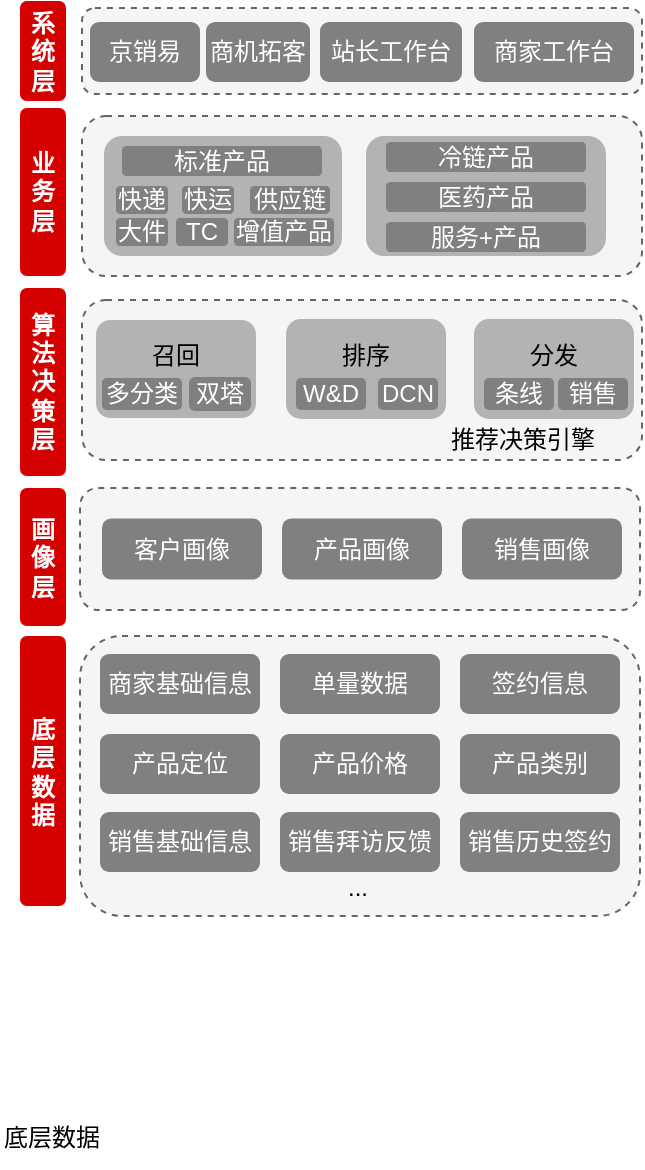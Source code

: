 <mxfile version="20.7.4" type="github">
  <diagram id="DPb6qml3PPKVToHAS9O5" name="第 1 页">
    <mxGraphModel dx="1037" dy="578" grid="1" gridSize="10" guides="1" tooltips="1" connect="1" arrows="1" fold="1" page="1" pageScale="1" pageWidth="827" pageHeight="1169" math="0" shadow="0">
      <root>
        <mxCell id="0" />
        <mxCell id="1" parent="0" />
        <mxCell id="wA1a_2lpNDio3Y59-0J--76" value="&lt;span style=&quot;font-style: normal;&quot;&gt;底层数据&lt;/span&gt;" style="text;html=1;align=left;verticalAlign=middle;resizable=0;points=[];autosize=1;strokeColor=none;fillColor=none;fontStyle=2" vertex="1" parent="1">
          <mxGeometry x="70" y="650" width="70" height="30" as="geometry" />
        </mxCell>
        <mxCell id="wA1a_2lpNDio3Y59-0J--19" value="" style="rounded=1;whiteSpace=wrap;html=1;dashed=1;container=0;fillColor=#f5f5f5;fontColor=#333333;strokeColor=#666666;" vertex="1" parent="1">
          <mxGeometry x="110" y="414" width="280" height="140" as="geometry" />
        </mxCell>
        <mxCell id="wA1a_2lpNDio3Y59-0J--1" value="商家基础信息" style="rounded=1;whiteSpace=wrap;html=1;container=0;fillColor=#808080;fontColor=#FFFFFF;strokeColor=none;" vertex="1" parent="1">
          <mxGeometry x="120" y="423" width="80" height="30" as="geometry" />
        </mxCell>
        <mxCell id="wA1a_2lpNDio3Y59-0J--3" value="单量数据" style="rounded=1;whiteSpace=wrap;html=1;container=0;fillColor=#808080;strokeColor=none;fontColor=#FFFFFF;" vertex="1" parent="1">
          <mxGeometry x="210" y="423" width="80" height="30" as="geometry" />
        </mxCell>
        <mxCell id="wA1a_2lpNDio3Y59-0J--4" value="签约信息" style="rounded=1;whiteSpace=wrap;html=1;container=0;strokeColor=none;fillColor=#808080;fontColor=#FFFFFF;" vertex="1" parent="1">
          <mxGeometry x="300" y="423" width="80" height="30" as="geometry" />
        </mxCell>
        <mxCell id="wA1a_2lpNDio3Y59-0J--5" value="产品定位" style="rounded=1;whiteSpace=wrap;html=1;container=0;fillColor=#808080;strokeColor=none;fontColor=#FFFFFF;" vertex="1" parent="1">
          <mxGeometry x="120" y="463" width="80" height="30" as="geometry" />
        </mxCell>
        <mxCell id="wA1a_2lpNDio3Y59-0J--6" value="产品价格" style="rounded=1;whiteSpace=wrap;html=1;container=0;fillColor=#808080;strokeColor=none;fontColor=#FFFFFF;" vertex="1" parent="1">
          <mxGeometry x="210" y="463" width="80" height="30" as="geometry" />
        </mxCell>
        <mxCell id="wA1a_2lpNDio3Y59-0J--7" value="产品类别" style="rounded=1;whiteSpace=wrap;html=1;container=0;strokeColor=none;fillColor=#808080;fontColor=#FFFFFF;" vertex="1" parent="1">
          <mxGeometry x="300" y="463" width="80" height="30" as="geometry" />
        </mxCell>
        <mxCell id="wA1a_2lpNDio3Y59-0J--14" value="销售基础信息" style="rounded=1;whiteSpace=wrap;html=1;container=0;fillColor=#808080;strokeColor=none;fontColor=#FFFFFF;" vertex="1" parent="1">
          <mxGeometry x="120" y="502" width="80" height="30" as="geometry" />
        </mxCell>
        <mxCell id="wA1a_2lpNDio3Y59-0J--15" value="销售拜访反馈" style="rounded=1;whiteSpace=wrap;html=1;container=0;fillColor=#808080;strokeColor=none;fontColor=#FFFFFF;" vertex="1" parent="1">
          <mxGeometry x="210" y="502" width="80" height="30" as="geometry" />
        </mxCell>
        <mxCell id="wA1a_2lpNDio3Y59-0J--16" value="销售历史签约" style="rounded=1;whiteSpace=wrap;html=1;container=0;fillColor=#808080;strokeColor=none;fontColor=#FFFFFF;" vertex="1" parent="1">
          <mxGeometry x="300" y="502" width="80" height="30" as="geometry" />
        </mxCell>
        <mxCell id="wA1a_2lpNDio3Y59-0J--60" value="..." style="text;html=1;strokeColor=none;fillColor=none;align=center;verticalAlign=middle;whiteSpace=wrap;rounded=0;container=0;" vertex="1" parent="1">
          <mxGeometry x="219" y="525" width="60" height="30" as="geometry" />
        </mxCell>
        <mxCell id="wA1a_2lpNDio3Y59-0J--18" value="" style="rounded=1;whiteSpace=wrap;html=1;dashed=1;fillColor=#f5f5f5;fontColor=#333333;strokeColor=#666666;" vertex="1" parent="1">
          <mxGeometry x="110" y="340" width="280" height="61" as="geometry" />
        </mxCell>
        <mxCell id="wA1a_2lpNDio3Y59-0J--20" value="客户画像" style="rounded=1;whiteSpace=wrap;html=1;fillColor=#808080;strokeColor=none;fontColor=#FFFFFF;" vertex="1" parent="1">
          <mxGeometry x="121" y="355.25" width="80" height="30.5" as="geometry" />
        </mxCell>
        <mxCell id="wA1a_2lpNDio3Y59-0J--21" value="销售画像" style="rounded=1;whiteSpace=wrap;html=1;fillColor=#808080;strokeColor=none;fontColor=#FFFFFF;" vertex="1" parent="1">
          <mxGeometry x="301" y="355.25" width="80" height="30.5" as="geometry" />
        </mxCell>
        <mxCell id="wA1a_2lpNDio3Y59-0J--22" value="产品画像" style="rounded=1;whiteSpace=wrap;html=1;fillColor=#808080;strokeColor=none;fontColor=#FFFFFF;" vertex="1" parent="1">
          <mxGeometry x="211" y="355.25" width="80" height="30.5" as="geometry" />
        </mxCell>
        <mxCell id="wA1a_2lpNDio3Y59-0J--78" value="&lt;b&gt;&lt;font color=&quot;#ffffff&quot;&gt;系统层&lt;/font&gt;&lt;/b&gt;" style="rounded=1;whiteSpace=wrap;html=1;shadow=0;strokeColor=none;fillColor=#D50101;" vertex="1" parent="1">
          <mxGeometry x="80" y="96.5" width="23" height="50" as="geometry" />
        </mxCell>
        <mxCell id="wA1a_2lpNDio3Y59-0J--79" value="&lt;b&gt;&lt;font color=&quot;#ffffff&quot;&gt;底层数据&lt;/font&gt;&lt;/b&gt;" style="rounded=1;whiteSpace=wrap;html=1;shadow=0;strokeColor=none;fillColor=#D50101;" vertex="1" parent="1">
          <mxGeometry x="80" y="414" width="23" height="135" as="geometry" />
        </mxCell>
        <mxCell id="wA1a_2lpNDio3Y59-0J--80" value="&lt;font color=&quot;#ffffff&quot;&gt;&lt;b&gt;画像层&lt;/b&gt;&lt;/font&gt;" style="rounded=1;whiteSpace=wrap;html=1;shadow=0;strokeColor=none;fillColor=#D50101;" vertex="1" parent="1">
          <mxGeometry x="80" y="340" width="23" height="69" as="geometry" />
        </mxCell>
        <mxCell id="wA1a_2lpNDio3Y59-0J--81" value="&lt;font color=&quot;#ffffff&quot;&gt;&lt;b&gt;算法决策层&lt;/b&gt;&lt;/font&gt;" style="rounded=1;whiteSpace=wrap;html=1;shadow=0;strokeColor=none;fillColor=#D50101;" vertex="1" parent="1">
          <mxGeometry x="80" y="240" width="23" height="94" as="geometry" />
        </mxCell>
        <mxCell id="wA1a_2lpNDio3Y59-0J--82" value="&lt;font color=&quot;#ffffff&quot;&gt;&lt;b&gt;业务层&lt;/b&gt;&lt;/font&gt;" style="rounded=1;whiteSpace=wrap;html=1;shadow=0;strokeColor=none;fillColor=#D50101;" vertex="1" parent="1">
          <mxGeometry x="80" y="150" width="23" height="84" as="geometry" />
        </mxCell>
        <mxCell id="wA1a_2lpNDio3Y59-0J--23" value="" style="rounded=1;whiteSpace=wrap;html=1;dashed=1;fillColor=#f5f5f5;fontColor=#333333;strokeColor=#666666;" vertex="1" parent="1">
          <mxGeometry x="111" y="246" width="280" height="80" as="geometry" />
        </mxCell>
        <mxCell id="wA1a_2lpNDio3Y59-0J--24" value="召回&lt;br&gt;&lt;br&gt;" style="rounded=1;whiteSpace=wrap;html=1;fillColor=#B3B3B3;strokeColor=none;" vertex="1" parent="1">
          <mxGeometry x="118" y="256" width="80" height="49" as="geometry" />
        </mxCell>
        <mxCell id="wA1a_2lpNDio3Y59-0J--25" value="排序&lt;br&gt;&lt;br&gt;" style="rounded=1;whiteSpace=wrap;html=1;fillColor=#B3B3B3;strokeColor=none;" vertex="1" parent="1">
          <mxGeometry x="213" y="255.5" width="80" height="50" as="geometry" />
        </mxCell>
        <mxCell id="wA1a_2lpNDio3Y59-0J--26" value="推荐决策引擎" style="text;html=1;strokeColor=none;fillColor=none;align=center;verticalAlign=middle;whiteSpace=wrap;rounded=0;" vertex="1" parent="1">
          <mxGeometry x="292" y="301" width="79" height="30" as="geometry" />
        </mxCell>
        <mxCell id="wA1a_2lpNDio3Y59-0J--28" value="分发&lt;br&gt;&lt;br&gt;" style="rounded=1;whiteSpace=wrap;html=1;fillColor=#B3B3B3;strokeColor=none;" vertex="1" parent="1">
          <mxGeometry x="307" y="255.5" width="80" height="50" as="geometry" />
        </mxCell>
        <mxCell id="wA1a_2lpNDio3Y59-0J--34" value="双塔" style="rounded=1;whiteSpace=wrap;html=1;strokeColor=#808080;fillColor=#808080;fontColor=#FFFFFF;" vertex="1" parent="1">
          <mxGeometry x="165" y="285" width="30" height="16" as="geometry" />
        </mxCell>
        <mxCell id="wA1a_2lpNDio3Y59-0J--35" value="多分类" style="rounded=1;whiteSpace=wrap;html=1;fillColor=#808080;strokeColor=none;fontColor=#FFFFFF;" vertex="1" parent="1">
          <mxGeometry x="121" y="285" width="40" height="16" as="geometry" />
        </mxCell>
        <mxCell id="wA1a_2lpNDio3Y59-0J--36" value="W&amp;amp;D" style="rounded=1;whiteSpace=wrap;html=1;fillColor=#808080;strokeColor=none;fontColor=#FFFFFF;" vertex="1" parent="1">
          <mxGeometry x="218" y="285" width="35" height="16" as="geometry" />
        </mxCell>
        <mxCell id="wA1a_2lpNDio3Y59-0J--38" value="DCN" style="rounded=1;whiteSpace=wrap;html=1;fillColor=#808080;strokeColor=none;fontColor=#FFFFFF;" vertex="1" parent="1">
          <mxGeometry x="259" y="285" width="30" height="16" as="geometry" />
        </mxCell>
        <mxCell id="wA1a_2lpNDio3Y59-0J--39" value="条线" style="rounded=1;whiteSpace=wrap;html=1;strokeColor=none;fillColor=#808080;fontColor=#FFFFFF;" vertex="1" parent="1">
          <mxGeometry x="312" y="285" width="35" height="16" as="geometry" />
        </mxCell>
        <mxCell id="wA1a_2lpNDio3Y59-0J--40" value="销售" style="rounded=1;whiteSpace=wrap;html=1;strokeColor=none;fillColor=#808080;fontColor=#FFFFFF;" vertex="1" parent="1">
          <mxGeometry x="349" y="285" width="35" height="16" as="geometry" />
        </mxCell>
        <mxCell id="wA1a_2lpNDio3Y59-0J--29" value="" style="rounded=1;whiteSpace=wrap;html=1;dashed=1;fillColor=#f5f5f5;fontColor=#333333;strokeColor=#666666;" vertex="1" parent="1">
          <mxGeometry x="111" y="154" width="280" height="80" as="geometry" />
        </mxCell>
        <mxCell id="wA1a_2lpNDio3Y59-0J--43" value="&amp;nbsp;&amp;nbsp;" style="rounded=1;whiteSpace=wrap;html=1;fillColor=#B3B3B3;fontColor=#333333;strokeColor=none;" vertex="1" parent="1">
          <mxGeometry x="122" y="164" width="119" height="60" as="geometry" />
        </mxCell>
        <mxCell id="wA1a_2lpNDio3Y59-0J--44" value="" style="rounded=1;whiteSpace=wrap;html=1;fillColor=#B3B3B3;fontColor=#333333;strokeColor=none;" vertex="1" parent="1">
          <mxGeometry x="253" y="164" width="120" height="60" as="geometry" />
        </mxCell>
        <mxCell id="wA1a_2lpNDio3Y59-0J--45" value="标准产品" style="rounded=1;whiteSpace=wrap;html=1;fillColor=#808080;fontColor=#FFFFFF;strokeColor=none;" vertex="1" parent="1">
          <mxGeometry x="131" y="169" width="100" height="15" as="geometry" />
        </mxCell>
        <mxCell id="wA1a_2lpNDio3Y59-0J--46" value="供应链" style="rounded=1;whiteSpace=wrap;html=1;fillColor=#808080;fontColor=#FFFFFF;strokeColor=none;" vertex="1" parent="1">
          <mxGeometry x="195" y="189" width="40" height="14" as="geometry" />
        </mxCell>
        <mxCell id="wA1a_2lpNDio3Y59-0J--48" value="快运" style="rounded=1;whiteSpace=wrap;html=1;fillColor=#808080;fontColor=#FFFFFF;strokeColor=none;" vertex="1" parent="1">
          <mxGeometry x="161" y="189" width="26" height="14" as="geometry" />
        </mxCell>
        <mxCell id="wA1a_2lpNDio3Y59-0J--49" value="快递" style="rounded=1;whiteSpace=wrap;html=1;fillColor=#808080;fontColor=#FFFFFF;strokeColor=none;" vertex="1" parent="1">
          <mxGeometry x="128" y="189" width="26" height="14" as="geometry" />
        </mxCell>
        <mxCell id="wA1a_2lpNDio3Y59-0J--50" value="TC" style="rounded=1;whiteSpace=wrap;html=1;fillColor=#808080;fontColor=#FFFFFF;strokeColor=none;" vertex="1" parent="1">
          <mxGeometry x="158" y="205" width="26" height="14" as="geometry" />
        </mxCell>
        <mxCell id="wA1a_2lpNDio3Y59-0J--51" value="大件" style="rounded=1;whiteSpace=wrap;html=1;fillColor=#808080;fontColor=#FFFFFF;strokeColor=none;" vertex="1" parent="1">
          <mxGeometry x="128" y="205" width="26" height="14" as="geometry" />
        </mxCell>
        <mxCell id="wA1a_2lpNDio3Y59-0J--52" value="增值产品" style="rounded=1;whiteSpace=wrap;html=1;fillColor=#808080;fontColor=#FFFFFF;strokeColor=none;" vertex="1" parent="1">
          <mxGeometry x="187" y="205" width="50" height="14" as="geometry" />
        </mxCell>
        <mxCell id="wA1a_2lpNDio3Y59-0J--53" value="冷链产品" style="rounded=1;whiteSpace=wrap;html=1;fillColor=#808080;fontColor=#FFFFFF;strokeColor=none;" vertex="1" parent="1">
          <mxGeometry x="263" y="167" width="100" height="15" as="geometry" />
        </mxCell>
        <mxCell id="wA1a_2lpNDio3Y59-0J--54" value="医药产品" style="rounded=1;whiteSpace=wrap;html=1;fillColor=#808080;fontColor=#FFFFFF;strokeColor=none;" vertex="1" parent="1">
          <mxGeometry x="263" y="187" width="100" height="15" as="geometry" />
        </mxCell>
        <mxCell id="wA1a_2lpNDio3Y59-0J--55" value="服务+产品" style="rounded=1;whiteSpace=wrap;html=1;fillColor=#808080;fontColor=#FFFFFF;strokeColor=none;" vertex="1" parent="1">
          <mxGeometry x="263" y="207" width="100" height="15" as="geometry" />
        </mxCell>
        <mxCell id="wA1a_2lpNDio3Y59-0J--42" value="" style="rounded=1;whiteSpace=wrap;html=1;dashed=1;fillColor=#f5f5f5;fontColor=#333333;strokeColor=#666666;" vertex="1" parent="1">
          <mxGeometry x="111" y="100" width="280" height="43" as="geometry" />
        </mxCell>
        <mxCell id="wA1a_2lpNDio3Y59-0J--56" value="京销易" style="rounded=1;whiteSpace=wrap;html=1;fillColor=#808080;strokeColor=none;fontColor=#FFFFFF;" vertex="1" parent="1">
          <mxGeometry x="115" y="107" width="55" height="30" as="geometry" />
        </mxCell>
        <mxCell id="wA1a_2lpNDio3Y59-0J--57" value="商机拓客" style="rounded=1;whiteSpace=wrap;html=1;fillColor=#808080;strokeColor=none;fontColor=#FFFFFF;" vertex="1" parent="1">
          <mxGeometry x="173" y="107" width="52" height="30" as="geometry" />
        </mxCell>
        <mxCell id="wA1a_2lpNDio3Y59-0J--58" value="商家工作台" style="rounded=1;whiteSpace=wrap;html=1;fillColor=#808080;strokeColor=none;fontColor=#FFFFFF;" vertex="1" parent="1">
          <mxGeometry x="307" y="107" width="80" height="30" as="geometry" />
        </mxCell>
        <mxCell id="wA1a_2lpNDio3Y59-0J--59" value="站长工作台" style="rounded=1;whiteSpace=wrap;html=1;fillColor=#808080;strokeColor=none;fontColor=#FFFFFF;" vertex="1" parent="1">
          <mxGeometry x="230" y="107" width="71" height="30" as="geometry" />
        </mxCell>
      </root>
    </mxGraphModel>
  </diagram>
</mxfile>

